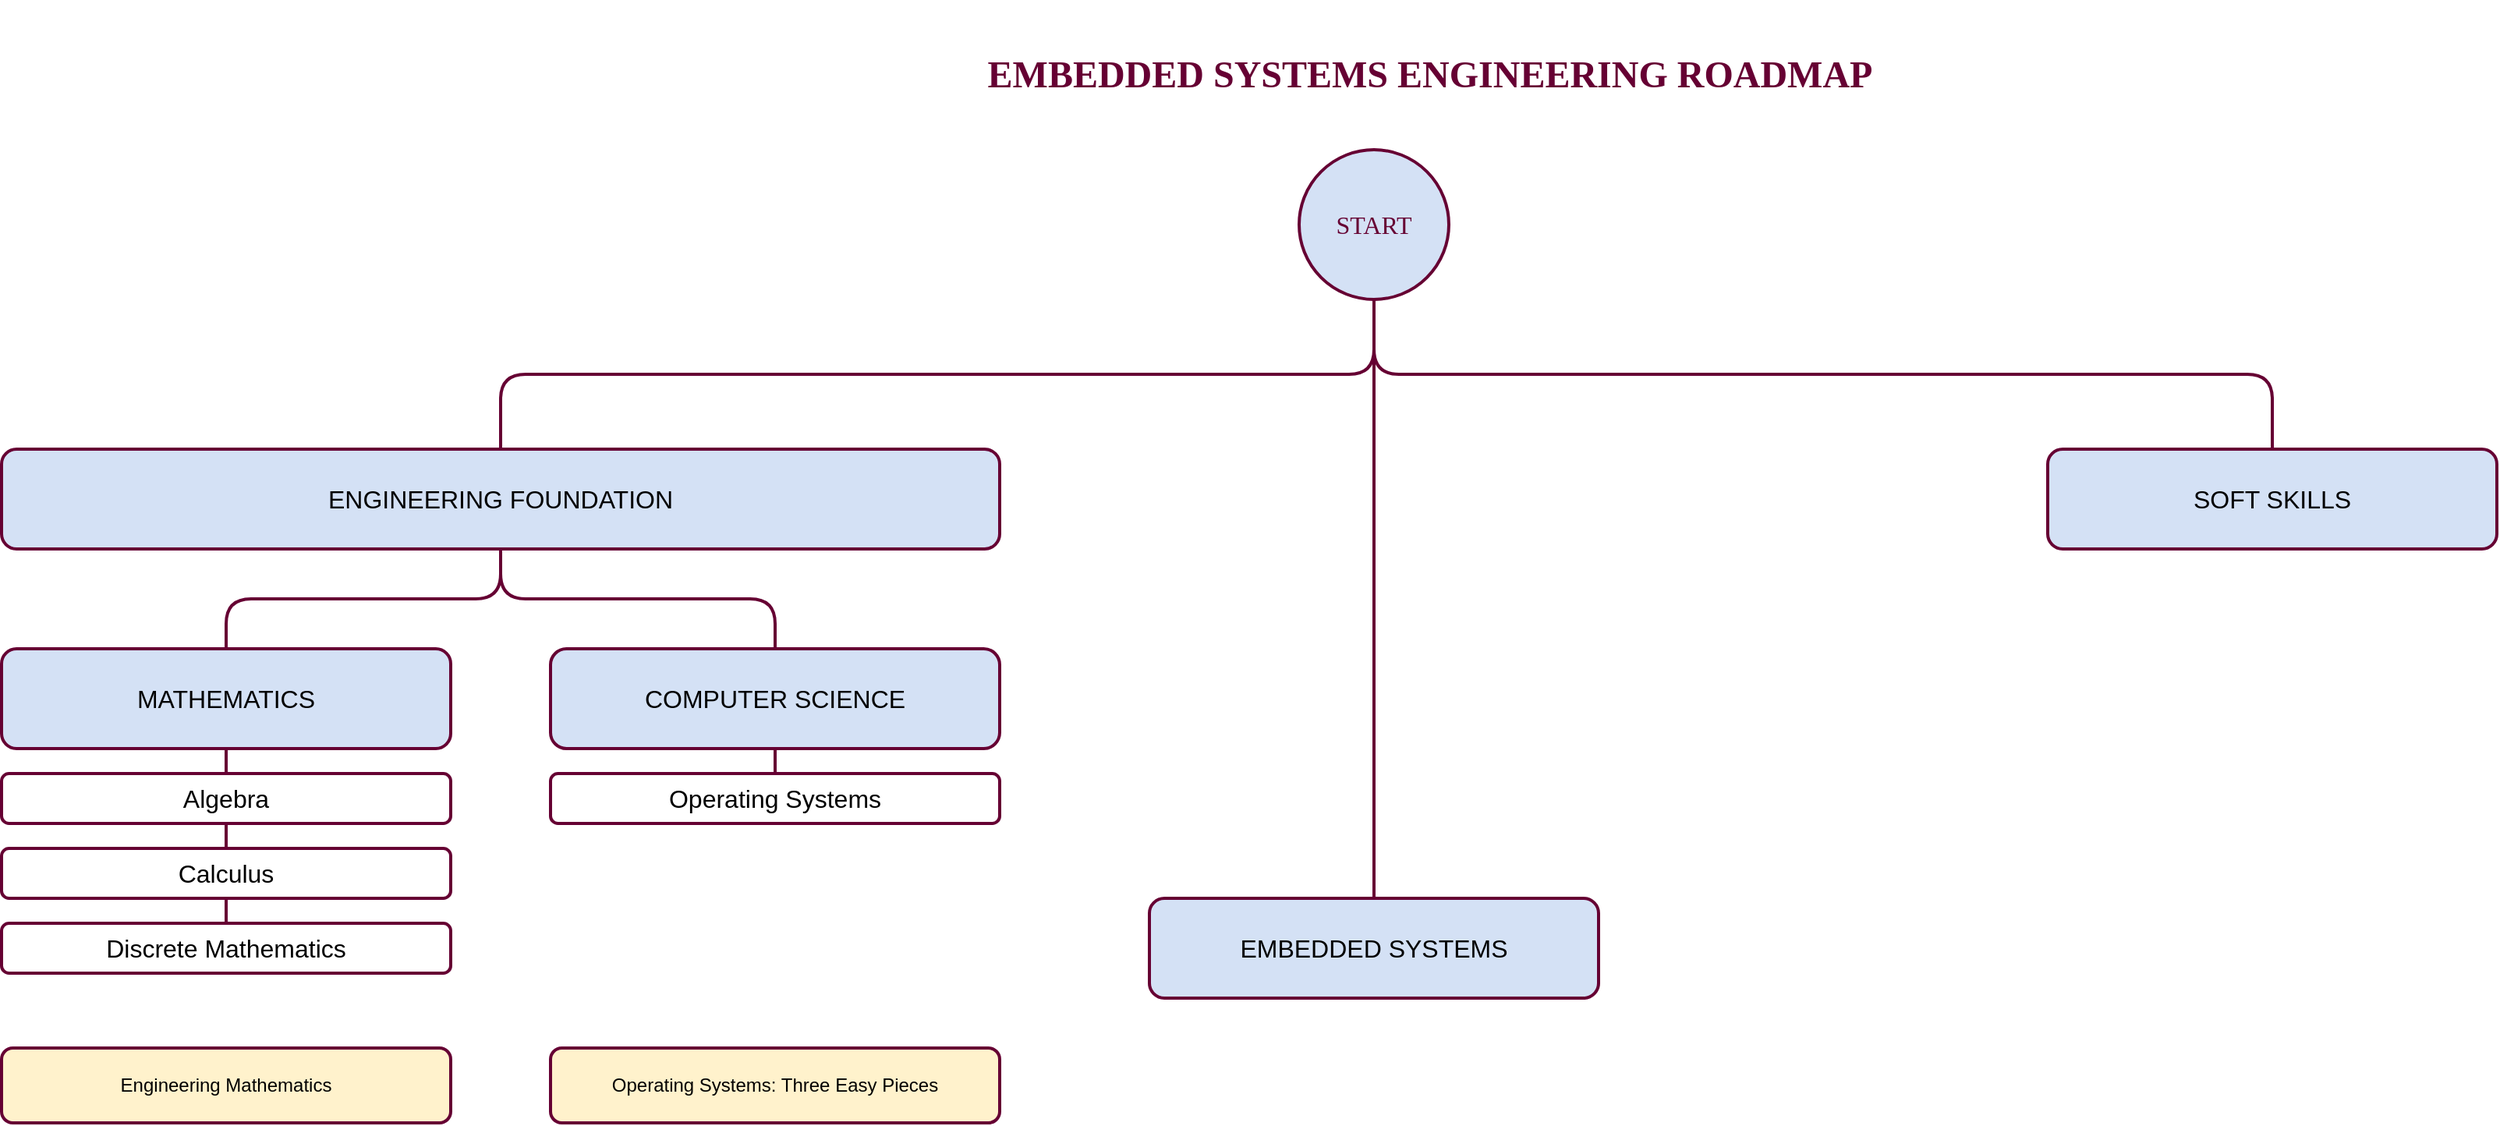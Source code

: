 <mxfile version="21.6.5" type="device" pages="2">
  <diagram name="Page-1" id="XOXf5aK53wKMyPEEGna2">
    <mxGraphModel dx="2236" dy="1166" grid="1" gridSize="8" guides="1" tooltips="1" connect="1" arrows="1" fold="1" page="1" pageScale="1" pageWidth="1920" pageHeight="1200" math="0" shadow="0">
      <root>
        <mxCell id="0" />
        <mxCell id="1" parent="0" />
        <mxCell id="kbCha7JEYgbY8Bg8FHVl-3" value="&lt;h1&gt;&lt;font color=&quot;#660033&quot;&gt;EMBEDDED SYSTEMS ENGINEERING ROADMAP&lt;/font&gt;&lt;/h1&gt;" style="text;html=1;strokeColor=none;fillColor=none;spacing=8;spacingTop=0;whiteSpace=wrap;overflow=hidden;rounded=0;fontColor=#99004D;verticalAlign=middle;align=center;fontFamily=Verdana;" vertex="1" parent="1">
          <mxGeometry x="640" y="64" width="680" height="96" as="geometry" />
        </mxCell>
        <mxCell id="kbCha7JEYgbY8Bg8FHVl-10" style="edgeStyle=orthogonalEdgeStyle;orthogonalLoop=1;jettySize=auto;html=1;exitX=0.5;exitY=1;exitDx=0;exitDy=0;entryX=0.5;entryY=0;entryDx=0;entryDy=0;arcSize=32;strokeColor=#660033;endArrow=none;endFill=0;strokeWidth=2;jumpSize=6;comic=0;flowAnimation=0;bendable=0;rounded=1;" edge="1" parent="1" source="kbCha7JEYgbY8Bg8FHVl-5" target="kbCha7JEYgbY8Bg8FHVl-6">
          <mxGeometry relative="1" as="geometry" />
        </mxCell>
        <mxCell id="kbCha7JEYgbY8Bg8FHVl-5" value="&lt;font style=&quot;font-size: 16px;&quot; face=&quot;Verdana&quot;&gt;START&lt;/font&gt;" style="ellipse;whiteSpace=wrap;html=1;aspect=fixed;fillColor=#D4E1F5;strokeColor=#660033;fontColor=#660033;strokeWidth=2;" vertex="1" parent="1">
          <mxGeometry x="896" y="160" width="96" height="96" as="geometry" />
        </mxCell>
        <mxCell id="kbCha7JEYgbY8Bg8FHVl-6" value="&lt;font style=&quot;font-size: 16px;&quot;&gt;ENGINEERING FOUNDATION&lt;/font&gt;" style="rounded=1;whiteSpace=wrap;html=1;fillColor=#D4E1F5;strokeColor=#660033;spacing=8;strokeWidth=2;" vertex="1" parent="1">
          <mxGeometry x="64" y="352" width="640" height="64" as="geometry" />
        </mxCell>
        <mxCell id="kbCha7JEYgbY8Bg8FHVl-8" value="&lt;font style=&quot;font-size: 16px;&quot;&gt;SOFT SKILLS&lt;/font&gt;" style="rounded=1;whiteSpace=wrap;html=1;fillColor=#D4E1F5;strokeColor=#660033;spacing=8;strokeWidth=2;" vertex="1" parent="1">
          <mxGeometry x="1376" y="352" width="288" height="64" as="geometry" />
        </mxCell>
        <mxCell id="kbCha7JEYgbY8Bg8FHVl-9" value="&lt;font style=&quot;font-size: 16px;&quot;&gt;EMBEDDED SYSTEMS&lt;/font&gt;" style="rounded=1;whiteSpace=wrap;html=1;fillColor=#D4E1F5;strokeColor=#660033;spacing=8;strokeWidth=2;" vertex="1" parent="1">
          <mxGeometry x="800" y="640" width="288" height="64" as="geometry" />
        </mxCell>
        <mxCell id="kbCha7JEYgbY8Bg8FHVl-11" style="edgeStyle=orthogonalEdgeStyle;rounded=1;orthogonalLoop=1;jettySize=auto;html=1;exitX=0.5;exitY=1;exitDx=0;exitDy=0;entryX=0.5;entryY=0;entryDx=0;entryDy=0;arcSize=32;strokeColor=#660033;endArrow=none;endFill=0;strokeWidth=2;jumpSize=6;" edge="1" parent="1" source="kbCha7JEYgbY8Bg8FHVl-5" target="kbCha7JEYgbY8Bg8FHVl-9">
          <mxGeometry relative="1" as="geometry">
            <mxPoint x="792" y="488" as="sourcePoint" />
            <mxPoint x="216" y="552" as="targetPoint" />
          </mxGeometry>
        </mxCell>
        <mxCell id="kbCha7JEYgbY8Bg8FHVl-12" style="edgeStyle=orthogonalEdgeStyle;rounded=1;orthogonalLoop=1;jettySize=auto;html=1;exitX=0.5;exitY=1;exitDx=0;exitDy=0;entryX=0.5;entryY=0;entryDx=0;entryDy=0;arcSize=32;strokeColor=#660033;endArrow=none;endFill=0;strokeWidth=2;jumpSize=6;" edge="1" parent="1" source="kbCha7JEYgbY8Bg8FHVl-5" target="kbCha7JEYgbY8Bg8FHVl-8">
          <mxGeometry relative="1" as="geometry">
            <mxPoint x="888" y="512" as="sourcePoint" />
            <mxPoint x="888" y="576" as="targetPoint" />
          </mxGeometry>
        </mxCell>
        <mxCell id="xI4zq-4-7GTKaHy-V4-l-5" style="edgeStyle=orthogonalEdgeStyle;rounded=0;orthogonalLoop=1;jettySize=auto;html=1;exitX=0.5;exitY=1;exitDx=0;exitDy=0;entryX=0.5;entryY=0;entryDx=0;entryDy=0;endArrow=none;endFill=0;strokeWidth=2;strokeColor=#660033;" edge="1" parent="1" source="kbCha7JEYgbY8Bg8FHVl-14" target="xI4zq-4-7GTKaHy-V4-l-2">
          <mxGeometry relative="1" as="geometry" />
        </mxCell>
        <mxCell id="kbCha7JEYgbY8Bg8FHVl-14" value="&lt;span style=&quot;font-size: 16px;&quot;&gt;MATHEMATICS&lt;/span&gt;" style="rounded=1;whiteSpace=wrap;html=1;fillColor=#D4E1F5;strokeColor=#660033;spacing=8;strokeWidth=2;" vertex="1" parent="1">
          <mxGeometry x="64" y="480" width="288" height="64" as="geometry" />
        </mxCell>
        <mxCell id="kbCha7JEYgbY8Bg8FHVl-16" style="edgeStyle=orthogonalEdgeStyle;rounded=1;orthogonalLoop=1;jettySize=auto;html=1;exitX=0.5;exitY=1;exitDx=0;exitDy=0;arcSize=32;strokeColor=#660033;endArrow=none;endFill=0;strokeWidth=2;entryX=0.5;entryY=0;entryDx=0;entryDy=0;jumpSize=6;" edge="1" parent="1" source="kbCha7JEYgbY8Bg8FHVl-6" target="kbCha7JEYgbY8Bg8FHVl-14">
          <mxGeometry relative="1" as="geometry">
            <mxPoint x="704" y="552" as="sourcePoint" />
            <mxPoint x="480" y="432" as="targetPoint" />
          </mxGeometry>
        </mxCell>
        <mxCell id="kbCha7JEYgbY8Bg8FHVl-17" value="Engineering Mathematics" style="rounded=1;whiteSpace=wrap;html=1;fillColor=#fff2cc;strokeColor=#660033;spacing=8;strokeWidth=2;rotation=0;" vertex="1" parent="1">
          <mxGeometry x="64" y="736" width="288" height="48" as="geometry" />
        </mxCell>
        <mxCell id="kbCha7JEYgbY8Bg8FHVl-18" value="&lt;span style=&quot;font-size: 16px;&quot;&gt;COMPUTER SCIENCE&lt;/span&gt;" style="rounded=1;whiteSpace=wrap;html=1;fillColor=#D4E1F5;strokeColor=#660033;spacing=8;strokeWidth=2;arcSize=16;" vertex="1" parent="1">
          <mxGeometry x="416" y="480" width="288" height="64" as="geometry" />
        </mxCell>
        <mxCell id="kbCha7JEYgbY8Bg8FHVl-19" style="edgeStyle=orthogonalEdgeStyle;rounded=1;orthogonalLoop=1;jettySize=auto;html=1;exitX=0.5;exitY=1;exitDx=0;exitDy=0;arcSize=32;strokeColor=#660033;endArrow=none;endFill=0;strokeWidth=2;entryX=0.5;entryY=0;entryDx=0;entryDy=0;jumpSize=6;" edge="1" parent="1" source="kbCha7JEYgbY8Bg8FHVl-6" target="kbCha7JEYgbY8Bg8FHVl-18">
          <mxGeometry relative="1" as="geometry">
            <mxPoint x="376" y="424" as="sourcePoint" />
            <mxPoint x="216" y="488" as="targetPoint" />
          </mxGeometry>
        </mxCell>
        <mxCell id="kbCha7JEYgbY8Bg8FHVl-20" value="Operating Systems: Three Easy Pieces" style="rounded=1;whiteSpace=wrap;html=1;fillColor=#fff2cc;strokeColor=#660033;spacing=8;strokeWidth=2;" vertex="1" parent="1">
          <mxGeometry x="416" y="736" width="288" height="48" as="geometry" />
        </mxCell>
        <mxCell id="xI4zq-4-7GTKaHy-V4-l-6" style="edgeStyle=orthogonalEdgeStyle;rounded=0;orthogonalLoop=1;jettySize=auto;html=1;exitX=0.5;exitY=1;exitDx=0;exitDy=0;strokeWidth=2;endArrow=none;endFill=0;strokeColor=#660033;" edge="1" parent="1" source="xI4zq-4-7GTKaHy-V4-l-2" target="xI4zq-4-7GTKaHy-V4-l-3">
          <mxGeometry relative="1" as="geometry" />
        </mxCell>
        <mxCell id="xI4zq-4-7GTKaHy-V4-l-2" value="&lt;span style=&quot;font-size: 16px;&quot;&gt;Algebra&lt;/span&gt;" style="rounded=1;whiteSpace=wrap;html=1;spacing=8;strokeWidth=2;strokeColor=#660033;" vertex="1" parent="1">
          <mxGeometry x="64" y="560" width="288" height="32" as="geometry" />
        </mxCell>
        <mxCell id="xI4zq-4-7GTKaHy-V4-l-3" value="&lt;span style=&quot;font-size: 16px;&quot;&gt;Calculus&lt;/span&gt;" style="rounded=1;whiteSpace=wrap;html=1;spacing=8;strokeWidth=2;strokeColor=#660033;" vertex="1" parent="1">
          <mxGeometry x="64" y="608" width="288" height="32" as="geometry" />
        </mxCell>
        <mxCell id="xI4zq-4-7GTKaHy-V4-l-4" value="&lt;span style=&quot;font-size: 16px;&quot;&gt;Discrete Mathematics&lt;/span&gt;" style="rounded=1;whiteSpace=wrap;html=1;spacing=8;strokeWidth=2;strokeColor=#660033;" vertex="1" parent="1">
          <mxGeometry x="64" y="656" width="288" height="32" as="geometry" />
        </mxCell>
        <mxCell id="xI4zq-4-7GTKaHy-V4-l-7" style="edgeStyle=orthogonalEdgeStyle;rounded=0;orthogonalLoop=1;jettySize=auto;html=1;exitX=0.5;exitY=1;exitDx=0;exitDy=0;strokeWidth=2;endArrow=none;endFill=0;entryX=0.5;entryY=0;entryDx=0;entryDy=0;strokeColor=#660033;" edge="1" parent="1" source="xI4zq-4-7GTKaHy-V4-l-3" target="xI4zq-4-7GTKaHy-V4-l-4">
          <mxGeometry relative="1" as="geometry">
            <mxPoint x="504" y="832" as="sourcePoint" />
            <mxPoint x="208" y="656" as="targetPoint" />
          </mxGeometry>
        </mxCell>
        <mxCell id="xI4zq-4-7GTKaHy-V4-l-8" value="&lt;span style=&quot;font-size: 16px;&quot;&gt;Operating Systems&lt;/span&gt;" style="rounded=1;whiteSpace=wrap;html=1;spacing=8;strokeWidth=2;strokeColor=#660033;" vertex="1" parent="1">
          <mxGeometry x="416" y="560" width="288" height="32" as="geometry" />
        </mxCell>
        <mxCell id="xI4zq-4-7GTKaHy-V4-l-9" style="edgeStyle=orthogonalEdgeStyle;rounded=0;orthogonalLoop=1;jettySize=auto;html=1;exitX=0.5;exitY=1;exitDx=0;exitDy=0;entryX=0.5;entryY=0;entryDx=0;entryDy=0;endArrow=none;endFill=0;strokeWidth=2;strokeColor=#660033;" edge="1" parent="1" source="kbCha7JEYgbY8Bg8FHVl-18" target="xI4zq-4-7GTKaHy-V4-l-8">
          <mxGeometry relative="1" as="geometry">
            <mxPoint x="552" y="688" as="sourcePoint" />
            <mxPoint x="552" y="704" as="targetPoint" />
          </mxGeometry>
        </mxCell>
      </root>
    </mxGraphModel>
  </diagram>
  <diagram id="kpqS2MDadFXErLPyjNvh" name="Page-2">
    <mxGraphModel dx="2236" dy="1166" grid="1" gridSize="10" guides="1" tooltips="1" connect="1" arrows="1" fold="1" page="1" pageScale="1" pageWidth="1920" pageHeight="1200" math="0" shadow="0">
      <root>
        <mxCell id="0" />
        <mxCell id="1" parent="0" />
      </root>
    </mxGraphModel>
  </diagram>
</mxfile>
